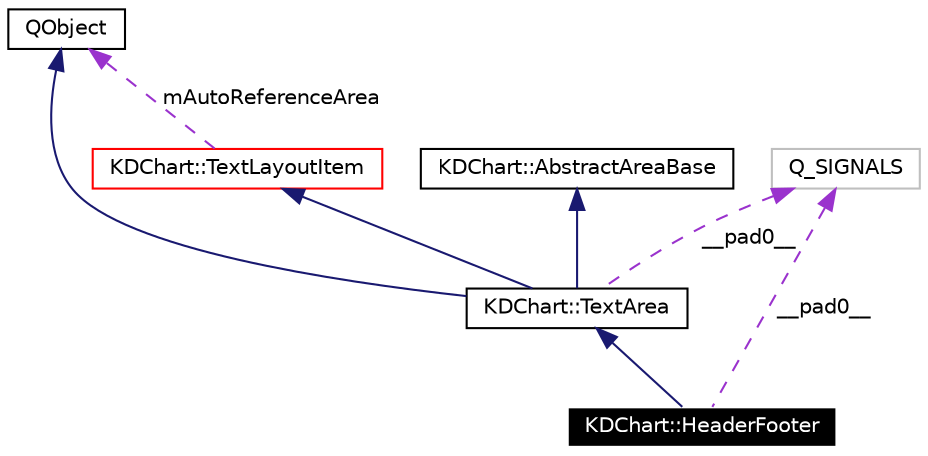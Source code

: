 digraph G
{
  edge [fontname="Helvetica",fontsize=10,labelfontname="Helvetica",labelfontsize=10];
  node [fontname="Helvetica",fontsize=10,shape=record];
  Node373 [label="KDChart::HeaderFooter",height=0.2,width=0.4,color="white", fillcolor="black", style="filled" fontcolor="white"];
  Node374 -> Node373 [dir=back,color="midnightblue",fontsize=10,style="solid",fontname="Helvetica"];
  Node374 [label="KDChart::TextArea",height=0.2,width=0.4,color="black",URL="$class_k_d_chart_1_1_text_area.html"];
  Node375 -> Node374 [dir=back,color="midnightblue",fontsize=10,style="solid",fontname="Helvetica"];
  Node375 [label="QObject",height=0.2,width=0.4,color="black",URL="$class_q_object.html"];
  Node376 -> Node374 [dir=back,color="midnightblue",fontsize=10,style="solid",fontname="Helvetica"];
  Node376 [label="KDChart::AbstractAreaBase",height=0.2,width=0.4,color="black",URL="$class_k_d_chart_1_1_abstract_area_base.html"];
  Node377 -> Node374 [dir=back,color="midnightblue",fontsize=10,style="solid",fontname="Helvetica"];
  Node377 [label="KDChart::TextLayoutItem",height=0.2,width=0.4,color="red",URL="$class_k_d_chart_1_1_text_layout_item.html"];
  Node375 -> Node377 [dir=back,color="darkorchid3",fontsize=10,style="dashed",label="mAutoReferenceArea",fontname="Helvetica"];
  Node389 -> Node374 [dir=back,color="darkorchid3",fontsize=10,style="dashed",label="__pad0__",fontname="Helvetica"];
  Node389 [label="Q_SIGNALS",height=0.2,width=0.4,color="grey75"];
  Node389 -> Node373 [dir=back,color="darkorchid3",fontsize=10,style="dashed",label="__pad0__",fontname="Helvetica"];
}
